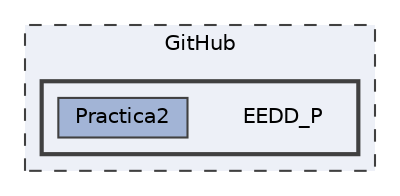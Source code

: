 digraph "/Users/torres/Downloads/Gregorio-FP/Repaso/Repaso/GitHub/EEDD_P"
{
 // LATEX_PDF_SIZE
  bgcolor="transparent";
  edge [fontname=Helvetica,fontsize=10,labelfontname=Helvetica,labelfontsize=10];
  node [fontname=Helvetica,fontsize=10,shape=box,height=0.2,width=0.4];
  compound=true
  subgraph clusterdir_e5fbe6d2783ccd4c93c7856d92d7be6e {
    graph [ bgcolor="#edf0f7", pencolor="grey25", label="GitHub", fontname=Helvetica,fontsize=10 style="filled,dashed", URL="dir_e5fbe6d2783ccd4c93c7856d92d7be6e.html",tooltip=""]
  subgraph clusterdir_eff47bfeeb7dcf0c6c7247bab5e3ce48 {
    graph [ bgcolor="#edf0f7", pencolor="grey25", label="", fontname=Helvetica,fontsize=10 style="filled,bold", URL="dir_eff47bfeeb7dcf0c6c7247bab5e3ce48.html",tooltip=""]
    dir_eff47bfeeb7dcf0c6c7247bab5e3ce48 [shape=plaintext, label="EEDD_P"];
  dir_fb271834fb01114599fa0459c8fb1c4b [label="Practica2", fillcolor="#a2b4d6", color="grey25", style="filled", URL="dir_fb271834fb01114599fa0459c8fb1c4b.html",tooltip=""];
  }
  }
}
